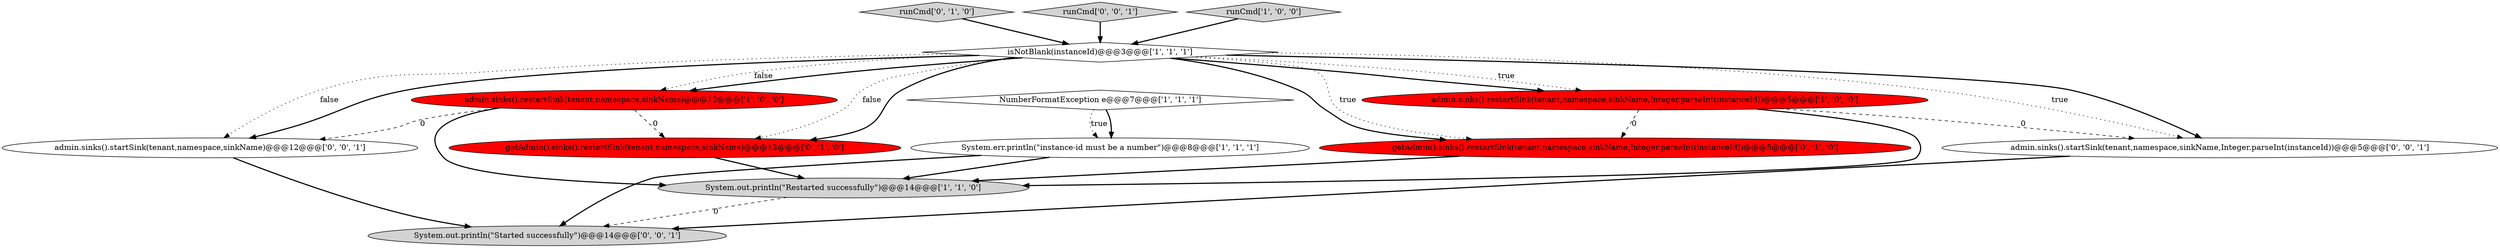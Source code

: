 digraph {
5 [style = filled, label = "System.err.println(\"instance-id must be a number\")@@@8@@@['1', '1', '1']", fillcolor = white, shape = ellipse image = "AAA0AAABBB1BBB"];
8 [style = filled, label = "getAdmin().sinks().restartSink(tenant,namespace,sinkName,Integer.parseInt(instanceId))@@@5@@@['0', '1', '0']", fillcolor = red, shape = ellipse image = "AAA1AAABBB2BBB"];
0 [style = filled, label = "isNotBlank(instanceId)@@@3@@@['1', '1', '1']", fillcolor = white, shape = diamond image = "AAA0AAABBB1BBB"];
1 [style = filled, label = "NumberFormatException e@@@7@@@['1', '1', '1']", fillcolor = white, shape = diamond image = "AAA0AAABBB1BBB"];
7 [style = filled, label = "getAdmin().sinks().restartSink(tenant,namespace,sinkName)@@@12@@@['0', '1', '0']", fillcolor = red, shape = ellipse image = "AAA1AAABBB2BBB"];
9 [style = filled, label = "runCmd['0', '1', '0']", fillcolor = lightgray, shape = diamond image = "AAA0AAABBB2BBB"];
6 [style = filled, label = "admin.sinks().restartSink(tenant,namespace,sinkName)@@@12@@@['1', '0', '0']", fillcolor = red, shape = ellipse image = "AAA1AAABBB1BBB"];
10 [style = filled, label = "System.out.println(\"Started successfully\")@@@14@@@['0', '0', '1']", fillcolor = lightgray, shape = ellipse image = "AAA0AAABBB3BBB"];
11 [style = filled, label = "admin.sinks().startSink(tenant,namespace,sinkName)@@@12@@@['0', '0', '1']", fillcolor = white, shape = ellipse image = "AAA0AAABBB3BBB"];
2 [style = filled, label = "System.out.println(\"Restarted successfully\")@@@14@@@['1', '1', '0']", fillcolor = lightgray, shape = ellipse image = "AAA0AAABBB1BBB"];
4 [style = filled, label = "admin.sinks().restartSink(tenant,namespace,sinkName,Integer.parseInt(instanceId))@@@5@@@['1', '0', '0']", fillcolor = red, shape = ellipse image = "AAA1AAABBB1BBB"];
13 [style = filled, label = "runCmd['0', '0', '1']", fillcolor = lightgray, shape = diamond image = "AAA0AAABBB3BBB"];
12 [style = filled, label = "admin.sinks().startSink(tenant,namespace,sinkName,Integer.parseInt(instanceId))@@@5@@@['0', '0', '1']", fillcolor = white, shape = ellipse image = "AAA0AAABBB3BBB"];
3 [style = filled, label = "runCmd['1', '0', '0']", fillcolor = lightgray, shape = diamond image = "AAA0AAABBB1BBB"];
1->5 [style = bold, label=""];
5->10 [style = bold, label=""];
0->12 [style = dotted, label="true"];
9->0 [style = bold, label=""];
0->6 [style = bold, label=""];
0->6 [style = dotted, label="false"];
6->7 [style = dashed, label="0"];
0->12 [style = bold, label=""];
0->4 [style = dotted, label="true"];
6->11 [style = dashed, label="0"];
0->11 [style = bold, label=""];
4->2 [style = bold, label=""];
3->0 [style = bold, label=""];
2->10 [style = dashed, label="0"];
4->12 [style = dashed, label="0"];
0->7 [style = bold, label=""];
6->2 [style = bold, label=""];
0->8 [style = dotted, label="true"];
5->2 [style = bold, label=""];
0->11 [style = dotted, label="false"];
12->10 [style = bold, label=""];
8->2 [style = bold, label=""];
0->4 [style = bold, label=""];
11->10 [style = bold, label=""];
7->2 [style = bold, label=""];
0->7 [style = dotted, label="false"];
0->8 [style = bold, label=""];
4->8 [style = dashed, label="0"];
1->5 [style = dotted, label="true"];
13->0 [style = bold, label=""];
}
